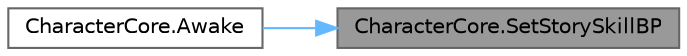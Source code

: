 digraph "CharacterCore.SetStorySkillBP"
{
 // LATEX_PDF_SIZE
  bgcolor="transparent";
  edge [fontname=Helvetica,fontsize=10,labelfontname=Helvetica,labelfontsize=10];
  node [fontname=Helvetica,fontsize=10,shape=box,height=0.2,width=0.4];
  rankdir="RL";
  Node1 [id="Node000001",label="CharacterCore.SetStorySkillBP",height=0.2,width=0.4,color="gray40", fillcolor="grey60", style="filled", fontcolor="black",tooltip=" "];
  Node1 -> Node2 [id="edge1_Node000001_Node000002",dir="back",color="steelblue1",style="solid",tooltip=" "];
  Node2 [id="Node000002",label="CharacterCore.Awake",height=0.2,width=0.4,color="grey40", fillcolor="white", style="filled",URL="$class_character_core.html#a3e1f3dc33f237f5c9546ba56db2a20f8",tooltip=" "];
}
